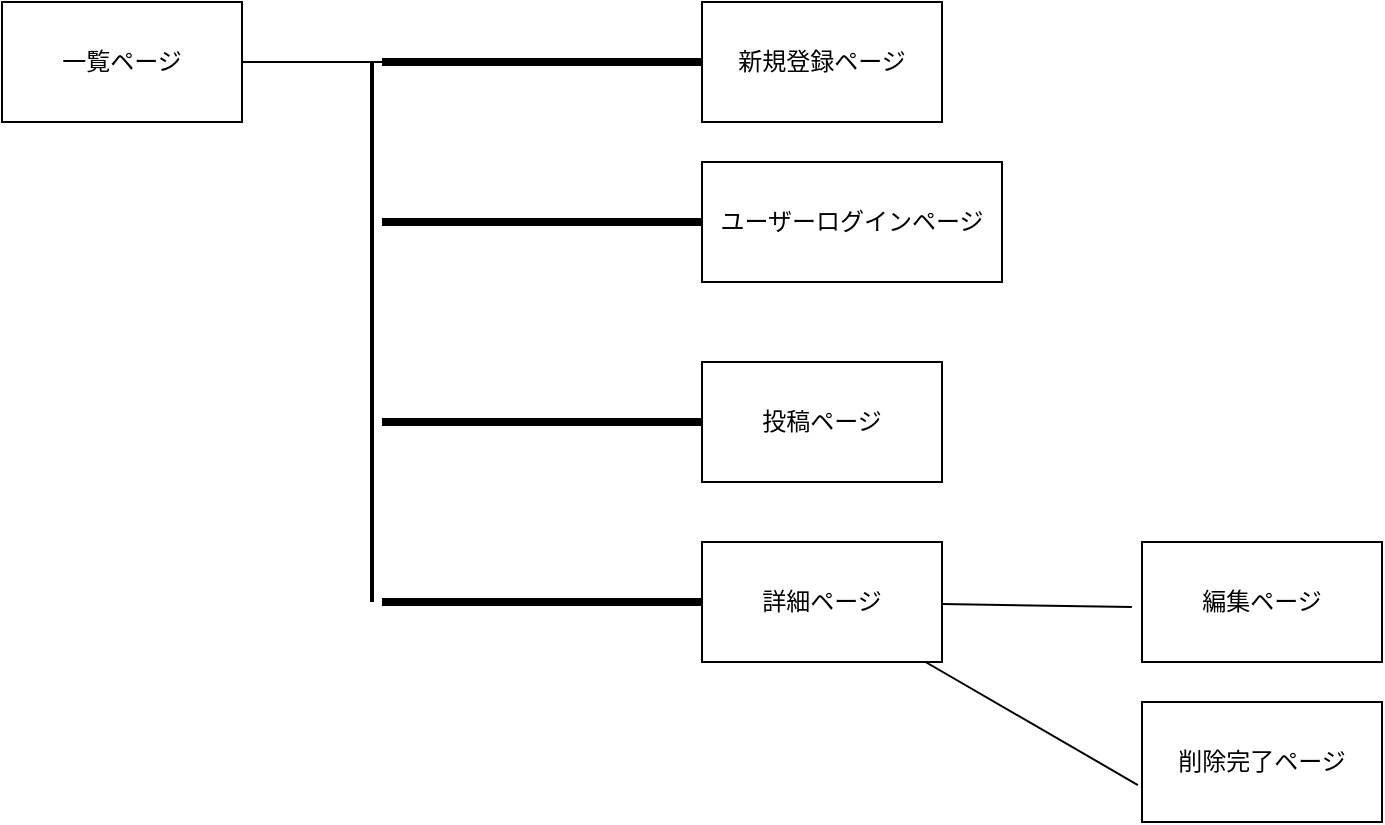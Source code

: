 <mxfile>
    <diagram id="Gxg7Rpa6aMS54y2ZHVqe" name="ページ1">
        <mxGraphModel dx="756" dy="680" grid="1" gridSize="10" guides="1" tooltips="1" connect="0" arrows="1" fold="1" page="1" pageScale="1" pageWidth="2336" pageHeight="1654" math="0" shadow="0">
            <root>
                <mxCell id="0"/>
                <mxCell id="1" parent="0"/>
                <mxCell id="73" style="edgeStyle=none;html=1;entryX=0;entryY=0.5;entryDx=0;entryDy=0;entryPerimeter=0;endArrow=none;endFill=0;startArrow=none;" edge="1" parent="1" source="83" target="66">
                    <mxGeometry relative="1" as="geometry">
                        <Array as="points"/>
                    </mxGeometry>
                </mxCell>
                <mxCell id="65" value="一覧ページ" style="rounded=0;whiteSpace=wrap;html=1;" vertex="1" parent="1">
                    <mxGeometry x="20" y="50" width="120" height="60" as="geometry"/>
                </mxCell>
                <mxCell id="66" value="新規登録ページ" style="rounded=0;whiteSpace=wrap;html=1;" vertex="1" parent="1">
                    <mxGeometry x="370" y="50" width="120" height="60" as="geometry"/>
                </mxCell>
                <mxCell id="67" value="ユーザーログインページ" style="rounded=0;whiteSpace=wrap;html=1;" vertex="1" parent="1">
                    <mxGeometry x="370" y="130" width="150" height="60" as="geometry"/>
                </mxCell>
                <mxCell id="69" value="投稿ページ" style="rounded=0;whiteSpace=wrap;html=1;" vertex="1" parent="1">
                    <mxGeometry x="370" y="230" width="120" height="60" as="geometry"/>
                </mxCell>
                <mxCell id="81" style="edgeStyle=none;html=1;endArrow=none;endFill=0;entryX=-0.017;entryY=0.692;entryDx=0;entryDy=0;entryPerimeter=0;" edge="1" parent="1" source="70" target="72">
                    <mxGeometry relative="1" as="geometry">
                        <mxPoint x="650" y="500" as="targetPoint"/>
                    </mxGeometry>
                </mxCell>
                <mxCell id="82" style="edgeStyle=none;html=1;entryX=-0.042;entryY=0.542;entryDx=0;entryDy=0;entryPerimeter=0;endArrow=none;endFill=0;" edge="1" parent="1" source="70" target="71">
                    <mxGeometry relative="1" as="geometry"/>
                </mxCell>
                <mxCell id="70" value="詳細ページ" style="rounded=0;whiteSpace=wrap;html=1;" vertex="1" parent="1">
                    <mxGeometry x="370" y="320" width="120" height="60" as="geometry"/>
                </mxCell>
                <mxCell id="71" value="編集ページ" style="rounded=0;whiteSpace=wrap;html=1;" vertex="1" parent="1">
                    <mxGeometry x="590" y="320" width="120" height="60" as="geometry"/>
                </mxCell>
                <mxCell id="72" value="削除完了ページ" style="rounded=0;whiteSpace=wrap;html=1;" vertex="1" parent="1">
                    <mxGeometry x="590" y="400" width="120" height="60" as="geometry"/>
                </mxCell>
                <mxCell id="76" value="" style="line;strokeWidth=4;html=1;perimeter=backbonePerimeter;points=[];outlineConnect=0;" vertex="1" parent="1">
                    <mxGeometry x="210" y="155" width="160" height="10" as="geometry"/>
                </mxCell>
                <mxCell id="78" value="" style="line;strokeWidth=4;html=1;perimeter=backbonePerimeter;points=[];outlineConnect=0;" vertex="1" parent="1">
                    <mxGeometry x="210" y="255" width="160" height="10" as="geometry"/>
                </mxCell>
                <mxCell id="79" value="" style="line;strokeWidth=4;html=1;perimeter=backbonePerimeter;points=[];outlineConnect=0;" vertex="1" parent="1">
                    <mxGeometry x="210" y="345" width="160" height="10" as="geometry"/>
                </mxCell>
                <mxCell id="83" value="" style="line;strokeWidth=4;html=1;perimeter=backbonePerimeter;points=[];outlineConnect=0;" vertex="1" parent="1">
                    <mxGeometry x="210" y="75" width="160" height="10" as="geometry"/>
                </mxCell>
                <mxCell id="84" value="" style="edgeStyle=none;html=1;entryX=0;entryY=0.5;entryDx=0;entryDy=0;entryPerimeter=0;endArrow=none;endFill=0;" edge="1" parent="1" source="65" target="83">
                    <mxGeometry relative="1" as="geometry">
                        <mxPoint x="140" y="80" as="sourcePoint"/>
                        <mxPoint x="370" y="80" as="targetPoint"/>
                        <Array as="points"/>
                    </mxGeometry>
                </mxCell>
                <mxCell id="86" value="" style="line;strokeWidth=2;direction=south;html=1;" vertex="1" parent="1">
                    <mxGeometry x="200" y="80" width="10" height="270" as="geometry"/>
                </mxCell>
            </root>
        </mxGraphModel>
    </diagram>
</mxfile>
